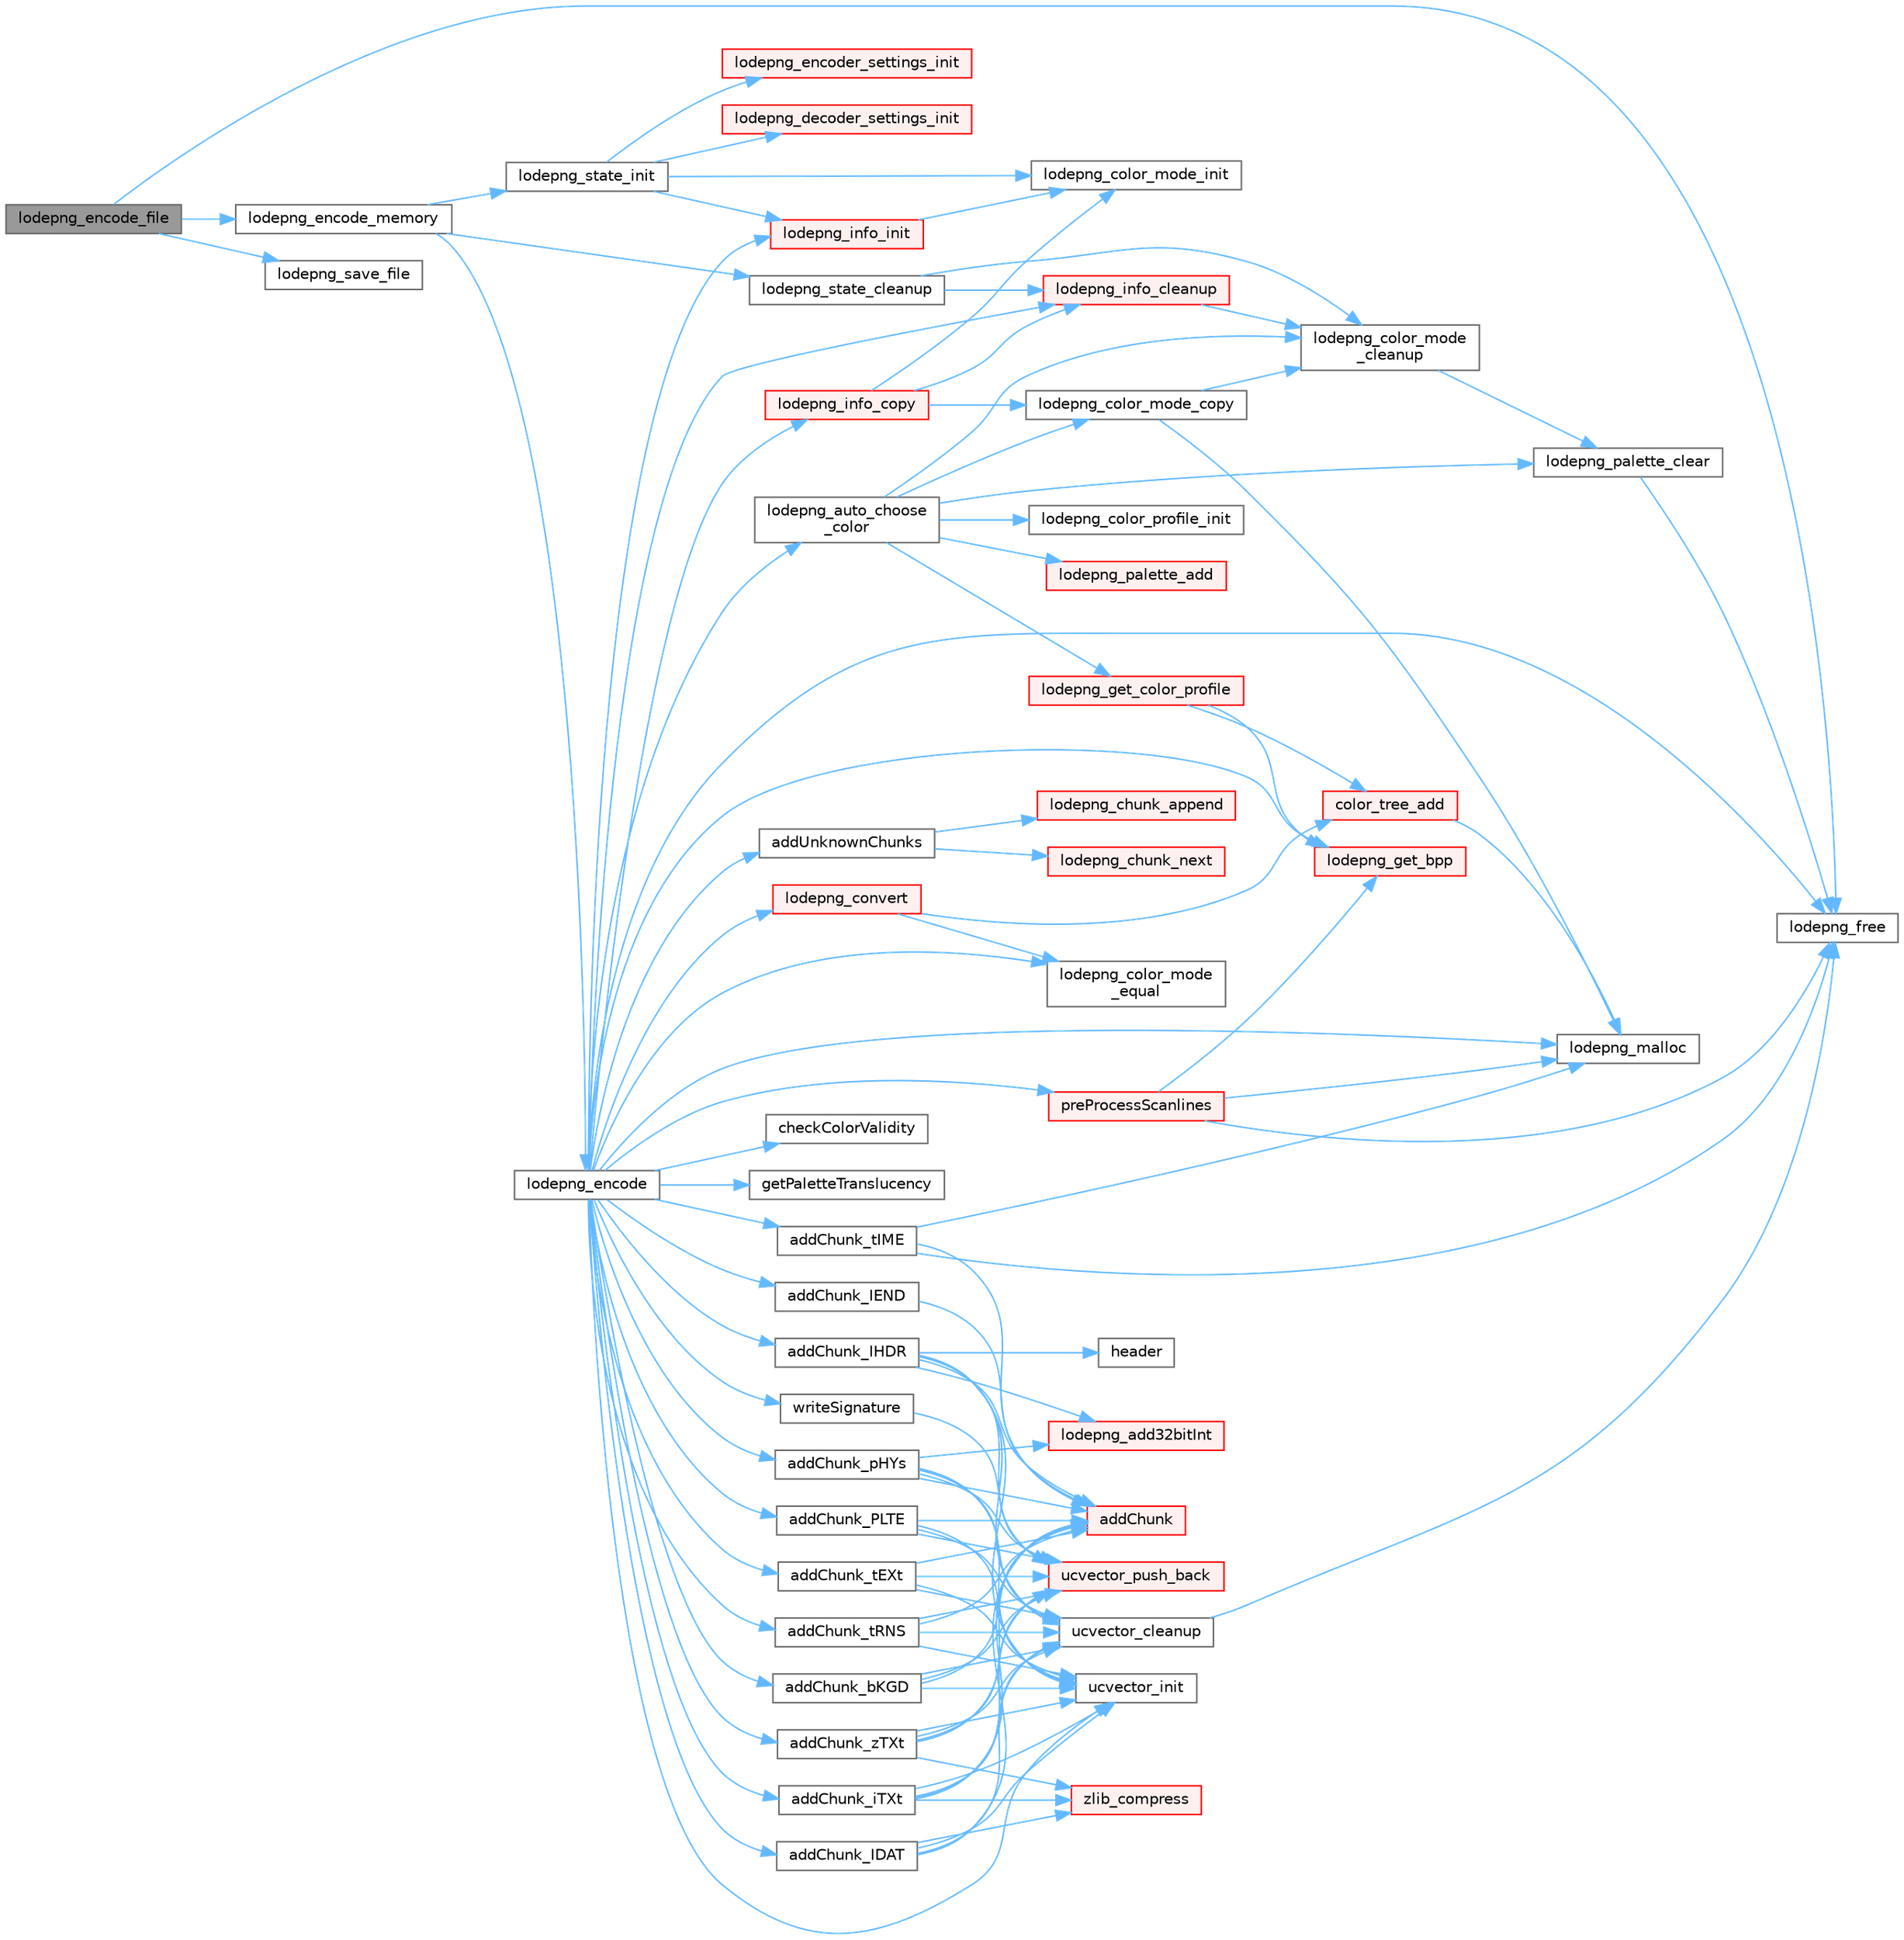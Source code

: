 digraph "lodepng_encode_file"
{
 // LATEX_PDF_SIZE
  bgcolor="transparent";
  edge [fontname=Helvetica,fontsize=10,labelfontname=Helvetica,labelfontsize=10];
  node [fontname=Helvetica,fontsize=10,shape=box,height=0.2,width=0.4];
  rankdir="LR";
  Node1 [id="Node000001",label="lodepng_encode_file",height=0.2,width=0.4,color="gray40", fillcolor="grey60", style="filled", fontcolor="black",tooltip=" "];
  Node1 -> Node2 [id="edge1_Node000001_Node000002",color="steelblue1",style="solid",tooltip=" "];
  Node2 [id="Node000002",label="lodepng_encode_memory",height=0.2,width=0.4,color="grey40", fillcolor="white", style="filled",URL="$lodepng_8cpp.html#ada7bc92db6e9f8906a1fc85caa0b17aa",tooltip=" "];
  Node2 -> Node3 [id="edge2_Node000002_Node000003",color="steelblue1",style="solid",tooltip=" "];
  Node3 [id="Node000003",label="lodepng_encode",height=0.2,width=0.4,color="grey40", fillcolor="white", style="filled",URL="$lodepng_8cpp.html#a90e82b0ccc75cfb27ccc9756c8d96f07",tooltip=" "];
  Node3 -> Node4 [id="edge3_Node000003_Node000004",color="steelblue1",style="solid",tooltip=" "];
  Node4 [id="Node000004",label="addChunk_bKGD",height=0.2,width=0.4,color="grey40", fillcolor="white", style="filled",URL="$lodepng_8cpp.html#a11d25b09c2ee94045ccc8671866b45c7",tooltip=" "];
  Node4 -> Node5 [id="edge4_Node000004_Node000005",color="steelblue1",style="solid",tooltip=" "];
  Node5 [id="Node000005",label="addChunk",height=0.2,width=0.4,color="red", fillcolor="#FFF0F0", style="filled",URL="$lodepng_8cpp.html#af19f183e437b63f5fca48f26807bfa4a",tooltip=" "];
  Node4 -> Node13 [id="edge5_Node000004_Node000013",color="steelblue1",style="solid",tooltip=" "];
  Node13 [id="Node000013",label="ucvector_cleanup",height=0.2,width=0.4,color="grey40", fillcolor="white", style="filled",URL="$lodepng_8cpp.html#ad689bf84470238e26b01524631d778ec",tooltip=" "];
  Node13 -> Node14 [id="edge6_Node000013_Node000014",color="steelblue1",style="solid",tooltip=" "];
  Node14 [id="Node000014",label="lodepng_free",height=0.2,width=0.4,color="grey40", fillcolor="white", style="filled",URL="$lodepng_8cpp.html#a5cabd4078527ba33b78791fac7e8b15c",tooltip=" "];
  Node4 -> Node15 [id="edge7_Node000004_Node000015",color="steelblue1",style="solid",tooltip=" "];
  Node15 [id="Node000015",label="ucvector_init",height=0.2,width=0.4,color="grey40", fillcolor="white", style="filled",URL="$lodepng_8cpp.html#a1b58c07819eec4ff7e903138c08eb502",tooltip=" "];
  Node4 -> Node16 [id="edge8_Node000004_Node000016",color="steelblue1",style="solid",tooltip=" "];
  Node16 [id="Node000016",label="ucvector_push_back",height=0.2,width=0.4,color="red", fillcolor="#FFF0F0", style="filled",URL="$lodepng_8cpp.html#a877b6a70493cb0b29f719ea48a26eadb",tooltip=" "];
  Node3 -> Node19 [id="edge9_Node000003_Node000019",color="steelblue1",style="solid",tooltip=" "];
  Node19 [id="Node000019",label="addChunk_IDAT",height=0.2,width=0.4,color="grey40", fillcolor="white", style="filled",URL="$lodepng_8cpp.html#a666f5da34d12168555c2b8bf2c538806",tooltip=" "];
  Node19 -> Node5 [id="edge10_Node000019_Node000005",color="steelblue1",style="solid",tooltip=" "];
  Node19 -> Node13 [id="edge11_Node000019_Node000013",color="steelblue1",style="solid",tooltip=" "];
  Node19 -> Node15 [id="edge12_Node000019_Node000015",color="steelblue1",style="solid",tooltip=" "];
  Node19 -> Node20 [id="edge13_Node000019_Node000020",color="steelblue1",style="solid",tooltip=" "];
  Node20 [id="Node000020",label="zlib_compress",height=0.2,width=0.4,color="red", fillcolor="#FFF0F0", style="filled",URL="$lodepng_8cpp.html#a16b8b673224a932324a48890800a85b0",tooltip=" "];
  Node3 -> Node66 [id="edge14_Node000003_Node000066",color="steelblue1",style="solid",tooltip=" "];
  Node66 [id="Node000066",label="addChunk_IEND",height=0.2,width=0.4,color="grey40", fillcolor="white", style="filled",URL="$lodepng_8cpp.html#aca4038c773ca0f7cdc7b324c3c3df167",tooltip=" "];
  Node66 -> Node5 [id="edge15_Node000066_Node000005",color="steelblue1",style="solid",tooltip=" "];
  Node3 -> Node67 [id="edge16_Node000003_Node000067",color="steelblue1",style="solid",tooltip=" "];
  Node67 [id="Node000067",label="addChunk_IHDR",height=0.2,width=0.4,color="grey40", fillcolor="white", style="filled",URL="$lodepng_8cpp.html#a11ce54b0d8d578697bbf7d7e2dd09f1b",tooltip=" "];
  Node67 -> Node5 [id="edge17_Node000067_Node000005",color="steelblue1",style="solid",tooltip=" "];
  Node67 -> Node68 [id="edge18_Node000067_Node000068",color="steelblue1",style="solid",tooltip=" "];
  Node68 [id="Node000068",label="header",height=0.2,width=0.4,color="grey40", fillcolor="white", style="filled",URL="$cblat1_8f.html#a410931b600854e6dd3e253731606117e",tooltip=" "];
  Node67 -> Node65 [id="edge19_Node000067_Node000065",color="steelblue1",style="solid",tooltip=" "];
  Node65 [id="Node000065",label="lodepng_add32bitInt",height=0.2,width=0.4,color="red", fillcolor="#FFF0F0", style="filled",URL="$lodepng_8cpp.html#a4fc3164cfaabc5861f53a7cfb756b680",tooltip=" "];
  Node67 -> Node13 [id="edge20_Node000067_Node000013",color="steelblue1",style="solid",tooltip=" "];
  Node67 -> Node15 [id="edge21_Node000067_Node000015",color="steelblue1",style="solid",tooltip=" "];
  Node67 -> Node16 [id="edge22_Node000067_Node000016",color="steelblue1",style="solid",tooltip=" "];
  Node3 -> Node69 [id="edge23_Node000003_Node000069",color="steelblue1",style="solid",tooltip=" "];
  Node69 [id="Node000069",label="addChunk_iTXt",height=0.2,width=0.4,color="grey40", fillcolor="white", style="filled",URL="$lodepng_8cpp.html#a2d0e446a9081005e5dec2633f5ccae83",tooltip=" "];
  Node69 -> Node5 [id="edge24_Node000069_Node000005",color="steelblue1",style="solid",tooltip=" "];
  Node69 -> Node13 [id="edge25_Node000069_Node000013",color="steelblue1",style="solid",tooltip=" "];
  Node69 -> Node15 [id="edge26_Node000069_Node000015",color="steelblue1",style="solid",tooltip=" "];
  Node69 -> Node16 [id="edge27_Node000069_Node000016",color="steelblue1",style="solid",tooltip=" "];
  Node69 -> Node20 [id="edge28_Node000069_Node000020",color="steelblue1",style="solid",tooltip=" "];
  Node3 -> Node70 [id="edge29_Node000003_Node000070",color="steelblue1",style="solid",tooltip=" "];
  Node70 [id="Node000070",label="addChunk_pHYs",height=0.2,width=0.4,color="grey40", fillcolor="white", style="filled",URL="$lodepng_8cpp.html#a500457c22b230e0944c49e7f63a06c63",tooltip=" "];
  Node70 -> Node5 [id="edge30_Node000070_Node000005",color="steelblue1",style="solid",tooltip=" "];
  Node70 -> Node65 [id="edge31_Node000070_Node000065",color="steelblue1",style="solid",tooltip=" "];
  Node70 -> Node13 [id="edge32_Node000070_Node000013",color="steelblue1",style="solid",tooltip=" "];
  Node70 -> Node15 [id="edge33_Node000070_Node000015",color="steelblue1",style="solid",tooltip=" "];
  Node70 -> Node16 [id="edge34_Node000070_Node000016",color="steelblue1",style="solid",tooltip=" "];
  Node3 -> Node71 [id="edge35_Node000003_Node000071",color="steelblue1",style="solid",tooltip=" "];
  Node71 [id="Node000071",label="addChunk_PLTE",height=0.2,width=0.4,color="grey40", fillcolor="white", style="filled",URL="$lodepng_8cpp.html#a3480b1501e21550d2410844b9f245351",tooltip=" "];
  Node71 -> Node5 [id="edge36_Node000071_Node000005",color="steelblue1",style="solid",tooltip=" "];
  Node71 -> Node13 [id="edge37_Node000071_Node000013",color="steelblue1",style="solid",tooltip=" "];
  Node71 -> Node15 [id="edge38_Node000071_Node000015",color="steelblue1",style="solid",tooltip=" "];
  Node71 -> Node16 [id="edge39_Node000071_Node000016",color="steelblue1",style="solid",tooltip=" "];
  Node3 -> Node72 [id="edge40_Node000003_Node000072",color="steelblue1",style="solid",tooltip=" "];
  Node72 [id="Node000072",label="addChunk_tEXt",height=0.2,width=0.4,color="grey40", fillcolor="white", style="filled",URL="$lodepng_8cpp.html#a4a091d10da524d1f15b46642e189ae00",tooltip=" "];
  Node72 -> Node5 [id="edge41_Node000072_Node000005",color="steelblue1",style="solid",tooltip=" "];
  Node72 -> Node13 [id="edge42_Node000072_Node000013",color="steelblue1",style="solid",tooltip=" "];
  Node72 -> Node15 [id="edge43_Node000072_Node000015",color="steelblue1",style="solid",tooltip=" "];
  Node72 -> Node16 [id="edge44_Node000072_Node000016",color="steelblue1",style="solid",tooltip=" "];
  Node3 -> Node73 [id="edge45_Node000003_Node000073",color="steelblue1",style="solid",tooltip=" "];
  Node73 [id="Node000073",label="addChunk_tIME",height=0.2,width=0.4,color="grey40", fillcolor="white", style="filled",URL="$lodepng_8cpp.html#a51c0f425a57b548959ec56a3a6809332",tooltip=" "];
  Node73 -> Node5 [id="edge46_Node000073_Node000005",color="steelblue1",style="solid",tooltip=" "];
  Node73 -> Node14 [id="edge47_Node000073_Node000014",color="steelblue1",style="solid",tooltip=" "];
  Node73 -> Node48 [id="edge48_Node000073_Node000048",color="steelblue1",style="solid",tooltip=" "];
  Node48 [id="Node000048",label="lodepng_malloc",height=0.2,width=0.4,color="grey40", fillcolor="white", style="filled",URL="$lodepng_8cpp.html#a15c8edd4f42cb9696d8f837113af9d30",tooltip=" "];
  Node3 -> Node74 [id="edge49_Node000003_Node000074",color="steelblue1",style="solid",tooltip=" "];
  Node74 [id="Node000074",label="addChunk_tRNS",height=0.2,width=0.4,color="grey40", fillcolor="white", style="filled",URL="$lodepng_8cpp.html#a927ece80cafee4b6272f129e8f0d3bec",tooltip=" "];
  Node74 -> Node5 [id="edge50_Node000074_Node000005",color="steelblue1",style="solid",tooltip=" "];
  Node74 -> Node13 [id="edge51_Node000074_Node000013",color="steelblue1",style="solid",tooltip=" "];
  Node74 -> Node15 [id="edge52_Node000074_Node000015",color="steelblue1",style="solid",tooltip=" "];
  Node74 -> Node16 [id="edge53_Node000074_Node000016",color="steelblue1",style="solid",tooltip=" "];
  Node3 -> Node75 [id="edge54_Node000003_Node000075",color="steelblue1",style="solid",tooltip=" "];
  Node75 [id="Node000075",label="addChunk_zTXt",height=0.2,width=0.4,color="grey40", fillcolor="white", style="filled",URL="$lodepng_8cpp.html#a9623f7145f6ff3c5aeedfd904fc6127d",tooltip=" "];
  Node75 -> Node5 [id="edge55_Node000075_Node000005",color="steelblue1",style="solid",tooltip=" "];
  Node75 -> Node13 [id="edge56_Node000075_Node000013",color="steelblue1",style="solid",tooltip=" "];
  Node75 -> Node15 [id="edge57_Node000075_Node000015",color="steelblue1",style="solid",tooltip=" "];
  Node75 -> Node16 [id="edge58_Node000075_Node000016",color="steelblue1",style="solid",tooltip=" "];
  Node75 -> Node20 [id="edge59_Node000075_Node000020",color="steelblue1",style="solid",tooltip=" "];
  Node3 -> Node76 [id="edge60_Node000003_Node000076",color="steelblue1",style="solid",tooltip=" "];
  Node76 [id="Node000076",label="addUnknownChunks",height=0.2,width=0.4,color="grey40", fillcolor="white", style="filled",URL="$lodepng_8cpp.html#a83420cd98792658dfb854668a803b775",tooltip=" "];
  Node76 -> Node77 [id="edge61_Node000076_Node000077",color="steelblue1",style="solid",tooltip=" "];
  Node77 [id="Node000077",label="lodepng_chunk_append",height=0.2,width=0.4,color="red", fillcolor="#FFF0F0", style="filled",URL="$lodepng_8cpp.html#a865c89cf0456b876e3bd5698bc910336",tooltip=" "];
  Node76 -> Node78 [id="edge62_Node000076_Node000078",color="steelblue1",style="solid",tooltip=" "];
  Node78 [id="Node000078",label="lodepng_chunk_next",height=0.2,width=0.4,color="red", fillcolor="#FFF0F0", style="filled",URL="$lodepng_8cpp.html#aa5b1b34f7b196d818c74afe56b24eb34",tooltip=" "];
  Node3 -> Node79 [id="edge63_Node000003_Node000079",color="steelblue1",style="solid",tooltip=" "];
  Node79 [id="Node000079",label="checkColorValidity",height=0.2,width=0.4,color="grey40", fillcolor="white", style="filled",URL="$lodepng_8cpp.html#a82fb69d46cd6a5fce5bc16e33187c463",tooltip=" "];
  Node3 -> Node80 [id="edge64_Node000003_Node000080",color="steelblue1",style="solid",tooltip=" "];
  Node80 [id="Node000080",label="getPaletteTranslucency",height=0.2,width=0.4,color="grey40", fillcolor="white", style="filled",URL="$lodepng_8cpp.html#a09fadbf644bb104f0f497f21f00077d8",tooltip=" "];
  Node3 -> Node81 [id="edge65_Node000003_Node000081",color="steelblue1",style="solid",tooltip=" "];
  Node81 [id="Node000081",label="lodepng_auto_choose\l_color",height=0.2,width=0.4,color="grey40", fillcolor="white", style="filled",URL="$lodepng_8cpp.html#a6b6c9c17717ab1a2159eab8048aa730a",tooltip=" "];
  Node81 -> Node82 [id="edge66_Node000081_Node000082",color="steelblue1",style="solid",tooltip=" "];
  Node82 [id="Node000082",label="lodepng_color_mode\l_cleanup",height=0.2,width=0.4,color="grey40", fillcolor="white", style="filled",URL="$lodepng_8cpp.html#ab1c7709a984d5842ab314cf5d2dc2dcc",tooltip=" "];
  Node82 -> Node83 [id="edge67_Node000082_Node000083",color="steelblue1",style="solid",tooltip=" "];
  Node83 [id="Node000083",label="lodepng_palette_clear",height=0.2,width=0.4,color="grey40", fillcolor="white", style="filled",URL="$lodepng_8cpp.html#a2aa729ce82079627789a0f8961c82f5e",tooltip=" "];
  Node83 -> Node14 [id="edge68_Node000083_Node000014",color="steelblue1",style="solid",tooltip=" "];
  Node81 -> Node84 [id="edge69_Node000081_Node000084",color="steelblue1",style="solid",tooltip=" "];
  Node84 [id="Node000084",label="lodepng_color_mode_copy",height=0.2,width=0.4,color="grey40", fillcolor="white", style="filled",URL="$lodepng_8cpp.html#a7801819a161b96f65259680126e270f1",tooltip=" "];
  Node84 -> Node82 [id="edge70_Node000084_Node000082",color="steelblue1",style="solid",tooltip=" "];
  Node84 -> Node48 [id="edge71_Node000084_Node000048",color="steelblue1",style="solid",tooltip=" "];
  Node81 -> Node85 [id="edge72_Node000081_Node000085",color="steelblue1",style="solid",tooltip=" "];
  Node85 [id="Node000085",label="lodepng_color_profile_init",height=0.2,width=0.4,color="grey40", fillcolor="white", style="filled",URL="$lodepng_8cpp.html#a9109a42099dc6492056d0c534e5c031f",tooltip=" "];
  Node81 -> Node86 [id="edge73_Node000081_Node000086",color="steelblue1",style="solid",tooltip=" "];
  Node86 [id="Node000086",label="lodepng_get_color_profile",height=0.2,width=0.4,color="red", fillcolor="#FFF0F0", style="filled",URL="$lodepng_8cpp.html#a61b594f117c24c1a71eb6bc7a99d9d93",tooltip=" "];
  Node86 -> Node87 [id="edge74_Node000086_Node000087",color="steelblue1",style="solid",tooltip=" "];
  Node87 [id="Node000087",label="color_tree_add",height=0.2,width=0.4,color="red", fillcolor="#FFF0F0", style="filled",URL="$lodepng_8cpp.html#aa46975c6bbcf93a68f6b62253f3caf1e",tooltip=" "];
  Node87 -> Node48 [id="edge75_Node000087_Node000048",color="steelblue1",style="solid",tooltip=" "];
  Node86 -> Node100 [id="edge76_Node000086_Node000100",color="steelblue1",style="solid",tooltip=" "];
  Node100 [id="Node000100",label="lodepng_get_bpp",height=0.2,width=0.4,color="red", fillcolor="#FFF0F0", style="filled",URL="$lodepng_8cpp.html#a83344b5c8c5839ca42858dd3578220ef",tooltip=" "];
  Node81 -> Node104 [id="edge77_Node000081_Node000104",color="steelblue1",style="solid",tooltip=" "];
  Node104 [id="Node000104",label="lodepng_palette_add",height=0.2,width=0.4,color="red", fillcolor="#FFF0F0", style="filled",URL="$lodepng_8cpp.html#a05bf6fac7afc9025bbcb9f5f9f1b0027",tooltip=" "];
  Node81 -> Node83 [id="edge78_Node000081_Node000083",color="steelblue1",style="solid",tooltip=" "];
  Node3 -> Node105 [id="edge79_Node000003_Node000105",color="steelblue1",style="solid",tooltip=" "];
  Node105 [id="Node000105",label="lodepng_color_mode\l_equal",height=0.2,width=0.4,color="grey40", fillcolor="white", style="filled",URL="$lodepng_8cpp.html#aa2781df4d5704a3daa132056d411dbd5",tooltip=" "];
  Node3 -> Node106 [id="edge80_Node000003_Node000106",color="steelblue1",style="solid",tooltip=" "];
  Node106 [id="Node000106",label="lodepng_convert",height=0.2,width=0.4,color="red", fillcolor="#FFF0F0", style="filled",URL="$lodepng_8cpp.html#abd20ba96aa7a2e3d782204c604baab09",tooltip=" "];
  Node106 -> Node87 [id="edge81_Node000106_Node000087",color="steelblue1",style="solid",tooltip=" "];
  Node106 -> Node105 [id="edge82_Node000106_Node000105",color="steelblue1",style="solid",tooltip=" "];
  Node3 -> Node14 [id="edge83_Node000003_Node000014",color="steelblue1",style="solid",tooltip=" "];
  Node3 -> Node100 [id="edge84_Node000003_Node000100",color="steelblue1",style="solid",tooltip=" "];
  Node3 -> Node112 [id="edge85_Node000003_Node000112",color="steelblue1",style="solid",tooltip=" "];
  Node112 [id="Node000112",label="lodepng_info_cleanup",height=0.2,width=0.4,color="red", fillcolor="#FFF0F0", style="filled",URL="$lodepng_8cpp.html#ad4b9dc33569e24062e077f5a69ead178",tooltip=" "];
  Node112 -> Node82 [id="edge86_Node000112_Node000082",color="steelblue1",style="solid",tooltip=" "];
  Node3 -> Node117 [id="edge87_Node000003_Node000117",color="steelblue1",style="solid",tooltip=" "];
  Node117 [id="Node000117",label="lodepng_info_copy",height=0.2,width=0.4,color="red", fillcolor="#FFF0F0", style="filled",URL="$lodepng_8cpp.html#a14a4dc4c26e03acb5ab36880aacbd85a",tooltip=" "];
  Node117 -> Node84 [id="edge88_Node000117_Node000084",color="steelblue1",style="solid",tooltip=" "];
  Node117 -> Node118 [id="edge89_Node000117_Node000118",color="steelblue1",style="solid",tooltip=" "];
  Node118 [id="Node000118",label="lodepng_color_mode_init",height=0.2,width=0.4,color="grey40", fillcolor="white", style="filled",URL="$lodepng_8cpp.html#a66345d4cdab130c6cbd3166d7a0a5257",tooltip=" "];
  Node117 -> Node112 [id="edge90_Node000117_Node000112",color="steelblue1",style="solid",tooltip=" "];
  Node3 -> Node128 [id="edge91_Node000003_Node000128",color="steelblue1",style="solid",tooltip=" "];
  Node128 [id="Node000128",label="lodepng_info_init",height=0.2,width=0.4,color="red", fillcolor="#FFF0F0", style="filled",URL="$lodepng_8cpp.html#ae50c1ddde2fa8004b46da433f3e20974",tooltip=" "];
  Node128 -> Node118 [id="edge92_Node000128_Node000118",color="steelblue1",style="solid",tooltip=" "];
  Node3 -> Node48 [id="edge93_Node000003_Node000048",color="steelblue1",style="solid",tooltip=" "];
  Node3 -> Node131 [id="edge94_Node000003_Node000131",color="steelblue1",style="solid",tooltip=" "];
  Node131 [id="Node000131",label="preProcessScanlines",height=0.2,width=0.4,color="red", fillcolor="#FFF0F0", style="filled",URL="$lodepng_8cpp.html#a1a19edd9e11f7964566f21982ce6e224",tooltip=" "];
  Node131 -> Node14 [id="edge95_Node000131_Node000014",color="steelblue1",style="solid",tooltip=" "];
  Node131 -> Node100 [id="edge96_Node000131_Node000100",color="steelblue1",style="solid",tooltip=" "];
  Node131 -> Node48 [id="edge97_Node000131_Node000048",color="steelblue1",style="solid",tooltip=" "];
  Node3 -> Node15 [id="edge98_Node000003_Node000015",color="steelblue1",style="solid",tooltip=" "];
  Node3 -> Node141 [id="edge99_Node000003_Node000141",color="steelblue1",style="solid",tooltip=" "];
  Node141 [id="Node000141",label="writeSignature",height=0.2,width=0.4,color="grey40", fillcolor="white", style="filled",URL="$lodepng_8cpp.html#a3ef7410c8765fdbed5e61e206c1b68a9",tooltip=" "];
  Node141 -> Node16 [id="edge100_Node000141_Node000016",color="steelblue1",style="solid",tooltip=" "];
  Node2 -> Node142 [id="edge101_Node000002_Node000142",color="steelblue1",style="solid",tooltip=" "];
  Node142 [id="Node000142",label="lodepng_state_cleanup",height=0.2,width=0.4,color="grey40", fillcolor="white", style="filled",URL="$lodepng_8cpp.html#a74109bf9860e2eb4bfa872ab8cf0f000",tooltip=" "];
  Node142 -> Node82 [id="edge102_Node000142_Node000082",color="steelblue1",style="solid",tooltip=" "];
  Node142 -> Node112 [id="edge103_Node000142_Node000112",color="steelblue1",style="solid",tooltip=" "];
  Node2 -> Node143 [id="edge104_Node000002_Node000143",color="steelblue1",style="solid",tooltip=" "];
  Node143 [id="Node000143",label="lodepng_state_init",height=0.2,width=0.4,color="grey40", fillcolor="white", style="filled",URL="$lodepng_8cpp.html#ae3ee1eb944467fbbc1cf939328dd6a57",tooltip=" "];
  Node143 -> Node118 [id="edge105_Node000143_Node000118",color="steelblue1",style="solid",tooltip=" "];
  Node143 -> Node144 [id="edge106_Node000143_Node000144",color="steelblue1",style="solid",tooltip=" "];
  Node144 [id="Node000144",label="lodepng_decoder_settings_init",height=0.2,width=0.4,color="red", fillcolor="#FFF0F0", style="filled",URL="$lodepng_8cpp.html#a9220280c647e2a90a9b05d20038f1c6d",tooltip=" "];
  Node143 -> Node146 [id="edge107_Node000143_Node000146",color="steelblue1",style="solid",tooltip=" "];
  Node146 [id="Node000146",label="lodepng_encoder_settings_init",height=0.2,width=0.4,color="red", fillcolor="#FFF0F0", style="filled",URL="$lodepng_8cpp.html#a874763ad14a0c84d41d0819212407a5a",tooltip=" "];
  Node143 -> Node128 [id="edge108_Node000143_Node000128",color="steelblue1",style="solid",tooltip=" "];
  Node1 -> Node14 [id="edge109_Node000001_Node000014",color="steelblue1",style="solid",tooltip=" "];
  Node1 -> Node148 [id="edge110_Node000001_Node000148",color="steelblue1",style="solid",tooltip=" "];
  Node148 [id="Node000148",label="lodepng_save_file",height=0.2,width=0.4,color="grey40", fillcolor="white", style="filled",URL="$lodepng_8cpp.html#a837bf136ff32ee3efed5df4105ccedf7",tooltip=" "];
}
